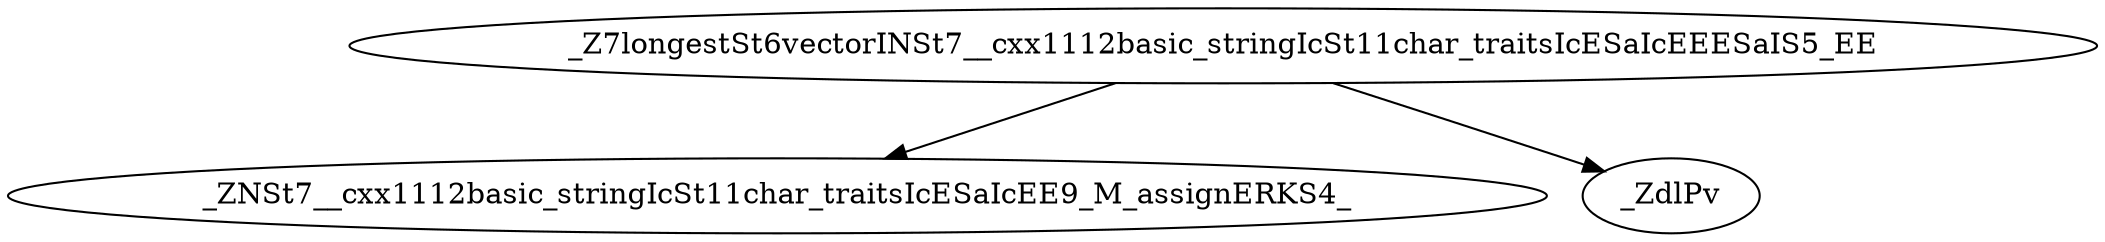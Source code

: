 digraph CallGraph {
    // Nodes
    _Z7longestSt6vectorINSt7__cxx1112basic_stringIcSt11char_traitsIcESaIcEEESaIS5_EE [label="_Z7longestSt6vectorINSt7__cxx1112basic_stringIcSt11char_traitsIcESaIcEEESaIS5_EE"];
    _ZNSt7__cxx1112basic_stringIcSt11char_traitsIcESaIcEE9_M_assignERKS4_ [label="_ZNSt7__cxx1112basic_stringIcSt11char_traitsIcESaIcEE9_M_assignERKS4_"];
    _ZdlPv [label="_ZdlPv"];

    // Edges
    _Z7longestSt6vectorINSt7__cxx1112basic_stringIcSt11char_traitsIcESaIcEEESaIS5_EE -> _ZNSt7__cxx1112basic_stringIcSt11char_traitsIcESaIcEE9_M_assignERKS4_;
    _Z7longestSt6vectorINSt7__cxx1112basic_stringIcSt11char_traitsIcESaIcEEESaIS5_EE -> _ZdlPv;
}